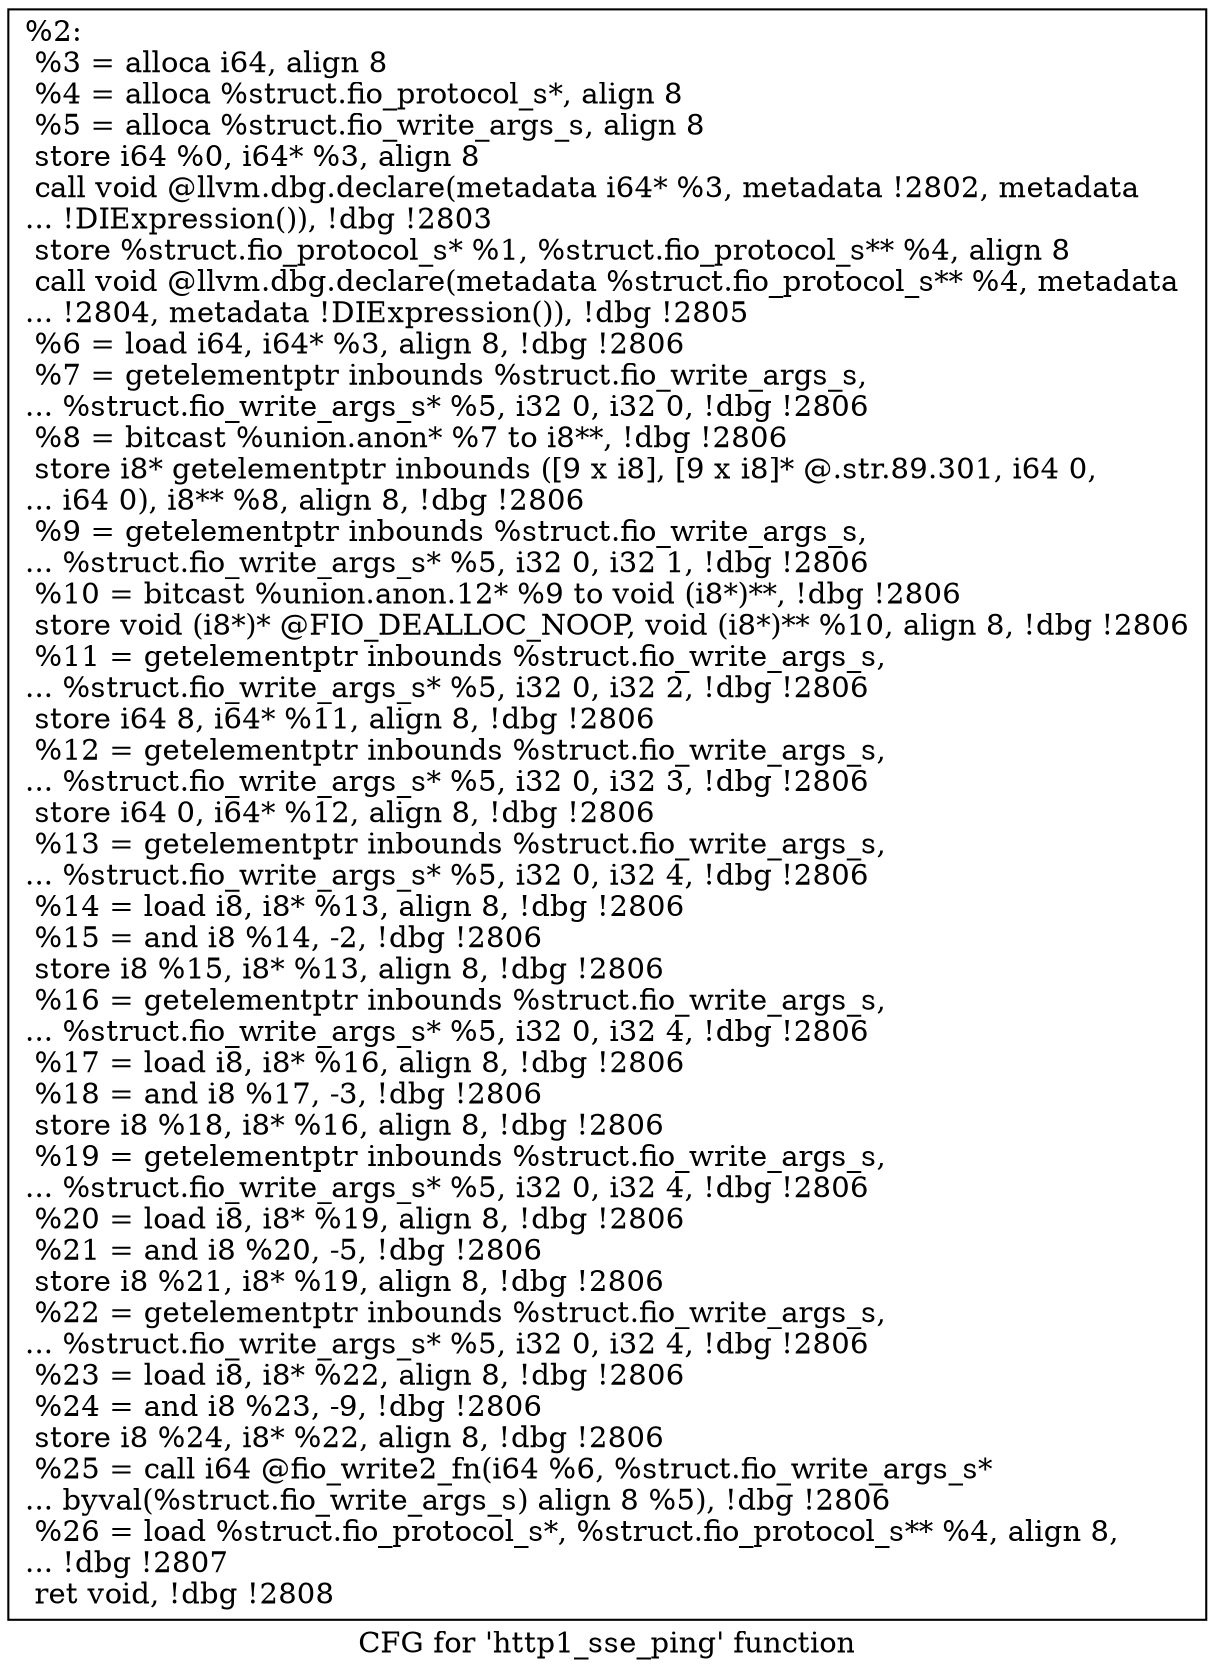 digraph "CFG for 'http1_sse_ping' function" {
	label="CFG for 'http1_sse_ping' function";

	Node0x55685219fa80 [shape=record,label="{%2:\l  %3 = alloca i64, align 8\l  %4 = alloca %struct.fio_protocol_s*, align 8\l  %5 = alloca %struct.fio_write_args_s, align 8\l  store i64 %0, i64* %3, align 8\l  call void @llvm.dbg.declare(metadata i64* %3, metadata !2802, metadata\l... !DIExpression()), !dbg !2803\l  store %struct.fio_protocol_s* %1, %struct.fio_protocol_s** %4, align 8\l  call void @llvm.dbg.declare(metadata %struct.fio_protocol_s** %4, metadata\l... !2804, metadata !DIExpression()), !dbg !2805\l  %6 = load i64, i64* %3, align 8, !dbg !2806\l  %7 = getelementptr inbounds %struct.fio_write_args_s,\l... %struct.fio_write_args_s* %5, i32 0, i32 0, !dbg !2806\l  %8 = bitcast %union.anon* %7 to i8**, !dbg !2806\l  store i8* getelementptr inbounds ([9 x i8], [9 x i8]* @.str.89.301, i64 0,\l... i64 0), i8** %8, align 8, !dbg !2806\l  %9 = getelementptr inbounds %struct.fio_write_args_s,\l... %struct.fio_write_args_s* %5, i32 0, i32 1, !dbg !2806\l  %10 = bitcast %union.anon.12* %9 to void (i8*)**, !dbg !2806\l  store void (i8*)* @FIO_DEALLOC_NOOP, void (i8*)** %10, align 8, !dbg !2806\l  %11 = getelementptr inbounds %struct.fio_write_args_s,\l... %struct.fio_write_args_s* %5, i32 0, i32 2, !dbg !2806\l  store i64 8, i64* %11, align 8, !dbg !2806\l  %12 = getelementptr inbounds %struct.fio_write_args_s,\l... %struct.fio_write_args_s* %5, i32 0, i32 3, !dbg !2806\l  store i64 0, i64* %12, align 8, !dbg !2806\l  %13 = getelementptr inbounds %struct.fio_write_args_s,\l... %struct.fio_write_args_s* %5, i32 0, i32 4, !dbg !2806\l  %14 = load i8, i8* %13, align 8, !dbg !2806\l  %15 = and i8 %14, -2, !dbg !2806\l  store i8 %15, i8* %13, align 8, !dbg !2806\l  %16 = getelementptr inbounds %struct.fio_write_args_s,\l... %struct.fio_write_args_s* %5, i32 0, i32 4, !dbg !2806\l  %17 = load i8, i8* %16, align 8, !dbg !2806\l  %18 = and i8 %17, -3, !dbg !2806\l  store i8 %18, i8* %16, align 8, !dbg !2806\l  %19 = getelementptr inbounds %struct.fio_write_args_s,\l... %struct.fio_write_args_s* %5, i32 0, i32 4, !dbg !2806\l  %20 = load i8, i8* %19, align 8, !dbg !2806\l  %21 = and i8 %20, -5, !dbg !2806\l  store i8 %21, i8* %19, align 8, !dbg !2806\l  %22 = getelementptr inbounds %struct.fio_write_args_s,\l... %struct.fio_write_args_s* %5, i32 0, i32 4, !dbg !2806\l  %23 = load i8, i8* %22, align 8, !dbg !2806\l  %24 = and i8 %23, -9, !dbg !2806\l  store i8 %24, i8* %22, align 8, !dbg !2806\l  %25 = call i64 @fio_write2_fn(i64 %6, %struct.fio_write_args_s*\l... byval(%struct.fio_write_args_s) align 8 %5), !dbg !2806\l  %26 = load %struct.fio_protocol_s*, %struct.fio_protocol_s** %4, align 8,\l... !dbg !2807\l  ret void, !dbg !2808\l}"];
}
